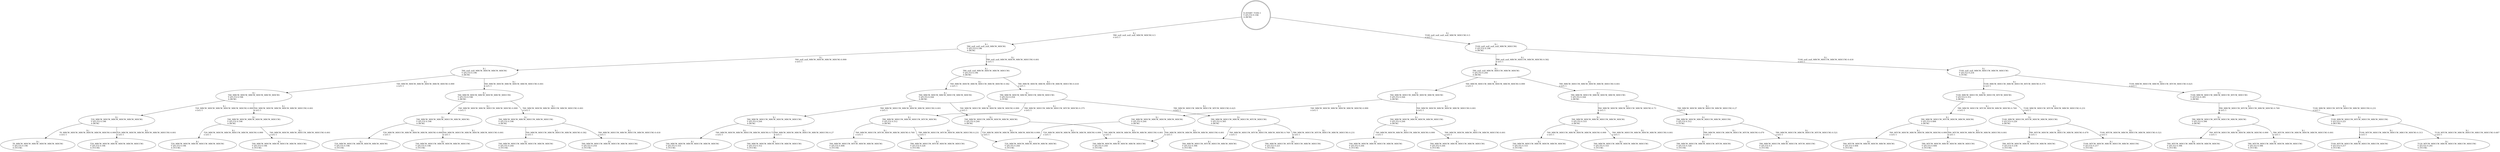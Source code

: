 digraph G
{
root [label="X (START_T100) 1\lY (Z5,Y3) 0.196\lA (RCW)\l" shape=doublecircle labeljust="l"];
x1027row1 [label="X (\nT60_MRCW_MHCW_MRCW_MHCW_MRCW_MHCCW)\lY (Z5,Y5) 0.244\lA (RCW)\l"];
x4098row0 [label="X (\nT80_null_null_null_null_MRCW_MHCW)\lY (Z5,Y3) 0.196\lA (RCW)\l"];
x4099row0 [label="X (\nT100_null_null_null_null_MRCW_MHCCW)\lY (Z5,Y3) 0.196\lA (RCW)\l"];
x4106row0 [label="X (\nT60_null_null_MRCW_MHCW_MRCW_MHCW)\lY (Z5,Y3) 0.196\lA (RCW)\l"];
x4107row0 [label="X (\nT80_null_null_MRCW_MHCW_MRCW_MHCCW)\lY (Z5,Y3) 0.196\lA (RCW)\l"];
x1026row0 [label="X (\nT40_MRCW_MHCW_MRCW_MHCW_MRCW_MHCW)\lY (Z5,Y3) 0.196\lA (RCW)\l"];
x1027row0 [label="X (\nT60_MRCW_MHCW_MRCW_MHCW_MRCW_MHCCW)\lY (Z5,Y3) 0.196\lA (RCW)\l"];
x514row0 [label="X (\nT20_MRCW_MHCW_MRCW_MHCW_MRCW_MHCW)\lY (Z5,Y3) 0.196\lA (RCW)\l"];
x515row0 [label="X (\nT40_MRCW_MHCW_MRCW_MHCW_MRCW_MHCCW)\lY (Z5,Y3) 0.196\lA (RCW)\l"];
x2row0 [label="X (\nT0_MRCW_MHCW_MRCW_MHCW_MRCW_MHCW)\lY (Z5,Y3) 0.196\lA (TCCW)\l"];
x3row0 [label="X (\nT20_MRCW_MHCW_MRCW_MHCW_MRCW_MHCCW)\lY (Z5,Y3) 0.196\lA (TCCW)\l"];
x522row0 [label="X (\nT20_MRCW_MHCW_MRCW_MHCCW_MRCW_MHCW)\lY (Z5,Y3) 0.196\lA (TCCW)\l"];
x523row0 [label="X (\nT40_MRCW_MHCW_MRCW_MHCCW_MRCW_MHCCW)\lY (Z5,Y3) 0.196\lA (TCCW)\l"];
x1034row0 [label="X (\nT40_MRCW_MHCW_MRCW_MHCCW_MRCW_MHCW)\lY (Z5,Y3) 0.196\lA (RCW)\l"];
x1035row0 [label="X (\nT60_MRCW_MHCW_MRCW_MHCCW_MRCW_MHCCW)\lY (Z5,Y3) 0.196\lA (RCW)\l"];
x578row0 [label="X (\nT20_MRCW_MHCCW_MRCW_MHCW_MRCW_MHCW)\lY (Z5,Y3) 0.196\lA (TCCW)\l"];
x579row0 [label="X (\nT40_MRCW_MHCCW_MRCW_MHCW_MRCW_MHCCW)\lY (Z5,Y3) 0.196\lA (TCCW)\l"];
x1098row0 [label="X (\nT40_MRCW_MHCCW_MRCW_MHCCW_MRCW_MHCW)\lY (Z5,Y5) 0.244\lA (TCCW)\l"];
x1099row0 [label="X (\nT60_MRCW_MHCCW_MRCW_MHCCW_MRCW_MHCCW)\lY (Z5,Y2) 0.254\lA (TCCW)\l"];
x1546row0 [label="X (\nT60_MRCW_MHCW_MRCW_MHCCW_MRCW_MHCW)\lY (Z5,Y5) 0.244\lA (RCW)\l"];
x1547row0 [label="X (\nT80_MRCW_MHCW_MRCW_MHCCW_MRCW_MHCCW)\lY (Z5,Y2) 0.254\lA (TCW)\l"];
x1090row0 [label="X (\nT40_MRCW_MHCCW_MRCW_MHCW_MRCW_MHCW)\lY (Z5,Y5) 0.244\lA (RCW)\l"];
x1091row0 [label="X (\nT60_MRCW_MHCCW_MRCW_MHCW_MRCW_MHCCW)\lY (Z5,Y5) 0.244\lA (RCW)\l"];
x514row1 [label="X (\nT20_MRCW_MHCW_MRCW_MHCW_MRCW_MHCW)\lY (Z5,Y5) 0.244\lA (TCCW)\l"];
x515row1 [label="X (\nT40_MRCW_MHCW_MRCW_MHCW_MRCW_MHCCW)\lY (Z5,Y5) 0.244\lA (TCCW)\l"];
x1034row1 [label="X (\nT40_MRCW_MHCW_MRCW_MHCCW_MRCW_MHCW)\lY (Z5,Y5) 0.333\lA (TCCW)\l"];
x1035row1 [label="X (\nT60_MRCW_MHCW_MRCW_MHCCW_MRCW_MHCCW)\lY (Z5,Y3) 0.312\lA (TCCW)\l"];
x1614row0 [label="X (\nT80_MRCW_MHCCW_MRCW_MHCCW_MTCW_MHCW)\lY (Z5,Y3) 0.312\lA (RCW)\l"];
x1615row0 [label="X (\nT80_MRCW_MHCCW_MRCW_MHCCW_MTCW_MHCCW)\lY (Z5,Y2) 0.305\lA (RCW)\l"];
x1634row0 [label="X (\nT60_MRCW_MHCCW_MTCW_MHCW_MRCW_MHCW)\lY (Z5,Y3) 0.406\lA (TCCW)\l"];
x1635row0 [label="X (\nT80_MRCW_MHCCW_MTCW_MHCW_MRCW_MHCCW)\lY (Z3,Y3) 0.226\lA (TCCW)\l"];
x1642row0 [label="X (\nT60_MRCW_MHCCW_MTCW_MHCCW_MRCW_MHCW)\lY (Z5,Y2) 0.396\lA (TCCW)\l"];
x1643row0 [label="X (\nT80_MRCW_MHCCW_MTCW_MHCCW_MRCW_MHCCW)\lY (Z3,Y2) 0.221\lA (TCCW)\l"];
x4178row0 [label="X (\nT80_null_null_MRCW_MHCCW_MRCW_MHCW)\lY (Z5,Y5) 0.244\lA (RCW)\l"];
x4179row0 [label="X (\nT100_null_null_MRCW_MHCCW_MRCW_MHCCW)\lY (Z5,Y2) 0.254\lA (TCW)\l"];
x1602row0 [label="X (\nT60_MRCW_MHCCW_MRCW_MHCW_MRCW_MHCW)\lY (Z5,Y5) 0.244\lA (RCW)\l"];
x1603row0 [label="X (\nT80_MRCW_MHCCW_MRCW_MHCW_MRCW_MHCCW)\lY (Z5,Y5) 0.244\lA (RCW)\l"];
x1026row1 [label="X (\nT40_MRCW_MHCW_MRCW_MHCW_MRCW_MHCW)\lY (Z5,Y5) 0.244\lA (RCW)\l"];
x1546row1 [label="X (\nT60_MRCW_MHCW_MRCW_MHCCW_MRCW_MHCW)\lY (Z5,Y5) 0.333\lA (RCW)\l"];
x1547row1 [label="X (\nT80_MRCW_MHCW_MRCW_MHCCW_MRCW_MHCCW)\lY (Z5,Y3) 0.312\lA (TCW)\l"];
x1034row2 [label="X (\nT40_MRCW_MHCW_MRCW_MHCCW_MRCW_MHCW)\lY (Z5,Y5) 0.244\lA (TCCW)\l"];
x1035row2 [label="X (\nT60_MRCW_MHCW_MRCW_MHCCW_MRCW_MHCCW)\lY (Z5,Y5) 0.244\lA (TCCW)\l"];
x1090row1 [label="X (\nT40_MRCW_MHCCW_MRCW_MHCW_MRCW_MHCW)\lY (Z5,Y5) 0.333\lA (TCCW)\l"];
x1091row1 [label="X (\nT60_MRCW_MHCCW_MRCW_MHCW_MRCW_MHCCW)\lY (Z5,Y5) 0.333\lA (TCCW)\l"];
x1794row0 [label="X (\nT60_MTCW_MHCW_MRCW_MHCW_MRCW_MHCW)\lY (Z5,Y3) 0.406\lA (TCCW)\l"];
x1614row1 [label="X (\nT80_MRCW_MHCCW_MRCW_MHCCW_MTCW_MHCW)\lY (Z5,Y3) 0.326\lA (TCCW)\l"];
x1615row1 [label="X (\nT80_MRCW_MHCCW_MRCW_MHCCW_MTCW_MHCCW)\lY (Z5,Y3) 0.3\lA (TCCW)\l"];
x2126row0 [label="X (\nT100_MRCW_MHCCW_MRCW_MHCCW_MTCW_MHCW)\lY (Z5,Y3) 0.312\lA (RCW)\l"];
x2127row0 [label="X (\nT100_MRCW_MHCCW_MRCW_MHCCW_MTCW_MHCCW)\lY (Z5,Y2) 0.305\lA (RCW)\l"];
x2146row0 [label="X (\nT80_MRCW_MHCCW_MTCW_MHCW_MRCW_MHCW)\lY (Z5,Y3) 0.406\lA (RCW)\l"];
x2147row0 [label="X (\nT100_MRCW_MHCCW_MTCW_MHCW_MRCW_MHCCW)\lY (Z3,Y3) 0.226\lA (RCW)\l"];
x1795row0 [label="X (\nT80_MTCW_MHCW_MRCW_MHCW_MRCW_MHCCW)\lY (Z5,Y3) 0.406\lA (TCCW)\l"];
x2314row0 [label="X (\nT80_MTCW_MHCW_MRCW_MHCCW_MRCW_MHCW)\lY (Z3,Y3) 0.236\lA (TCCW)\l"];
x2315row0 [label="X (\nT100_MTCW_MHCW_MRCW_MHCCW_MRCW_MHCCW)\lY (Z3,Y3) 0.217\lA (TCCW)\l"];
x2154row0 [label="X (\nT80_MRCW_MHCCW_MTCW_MHCCW_MRCW_MHCW)\lY (Z5,Y2) 0.396\lA (RCW)\l"];
x2155row0 [label="X (\nT100_MRCW_MHCCW_MTCW_MHCCW_MRCW_MHCCW)\lY (Z3,Y2) 0.221\lA (RCCW)\l"];
x1858row0 [label="X (\nT60_MTCW_MHCCW_MRCW_MHCW_MRCW_MHCW)\lY (Z5,Y2) 0.396\lA (TCCW)\l"];
x1859row0 [label="X (\nT80_MTCW_MHCCW_MRCW_MHCW_MRCW_MHCCW)\lY (Z5,Y2) 0.396\lA (TCCW)\l"];
x2380row0 [label="X (\nT100_MTCW_MHCCW_MRCW_MHCCW_MRCCW_MHCW)\lY (Z3,Y3) 0.217\lA (TCCW)\l"];
x2381row0 [label="X (\nT120_MTCW_MHCCW_MRCW_MHCCW_MRCCW_MHCCW)\lY (Z3,Y2) 0.241\lA (TCCW)\l"];
root -> x4098row0 [label="X (\nT80_null_null_null_null_MRCW_MHCW) 0.5\lo (o1) 1\l"];
root -> x4099row0 [label="X (\nT100_null_null_null_null_MRCW_MHCCW) 0.5\lo (o1) 1\l"];
x4098row0 -> x4106row0 [label="X (\nT60_null_null_MRCW_MHCW_MRCW_MHCW) 0.999\lo (o1) 1\l"];
x4098row0 -> x4107row0 [label="X (\nT80_null_null_MRCW_MHCW_MRCW_MHCCW) 0.001\lo (o1) 1\l"];
x4106row0 -> x1026row0 [label="X (\nT40_MRCW_MHCW_MRCW_MHCW_MRCW_MHCW) 0.999\lo (o1) 1\l"];
x4106row0 -> x1027row0 [label="X (\nT60_MRCW_MHCW_MRCW_MHCW_MRCW_MHCCW) 0.001\lo (o1) 1\l"];
x1026row0 -> x514row0 [label="X (\nT20_MRCW_MHCW_MRCW_MHCW_MRCW_MHCW) 0.999\lo (o1) 1\l"];
x1026row0 -> x515row0 [label="X (\nT40_MRCW_MHCW_MRCW_MHCW_MRCW_MHCCW) 0.001\lo (o1) 1\l"];
x514row0 -> x2row0 [label="X (\nT0_MRCW_MHCW_MRCW_MHCW_MRCW_MHCW) 0.999\lo (o1) 1\l"];
x514row0 -> x3row0 [label="X (\nT20_MRCW_MHCW_MRCW_MHCW_MRCW_MHCCW) 0.001\lo (o1) 1\l"];
x515row0 -> x522row0 [label="X (\nT20_MRCW_MHCW_MRCW_MHCCW_MRCW_MHCW) 0.999\lo (o1) 1\l"];
x515row0 -> x523row0 [label="X (\nT40_MRCW_MHCW_MRCW_MHCCW_MRCW_MHCCW) 0.001\lo (o1) 1\l"];
x1027row0 -> x1034row0 [label="X (\nT40_MRCW_MHCW_MRCW_MHCCW_MRCW_MHCW) 0.999\lo (o1) 1\l"];
x1027row0 -> x1035row0 [label="X (\nT60_MRCW_MHCW_MRCW_MHCCW_MRCW_MHCCW) 0.001\lo (o1) 1\l"];
x1034row0 -> x578row0 [label="X (\nT20_MRCW_MHCCW_MRCW_MHCW_MRCW_MHCW) 0.999\lo (o1) 1\l"];
x1034row0 -> x579row0 [label="X (\nT40_MRCW_MHCCW_MRCW_MHCW_MRCW_MHCCW) 0.001\lo (o1) 1\l"];
x1035row0 -> x1098row0 [label="X (\nT40_MRCW_MHCCW_MRCW_MHCCW_MRCW_MHCW) 0.582\lo (o1) 1\l"];
x1035row0 -> x1099row0 [label="X (\nT60_MRCW_MHCCW_MRCW_MHCCW_MRCW_MHCCW) 0.418\lo (o1) 1\l"];
x4107row0 -> x1546row0 [label="X (\nT60_MRCW_MHCW_MRCW_MHCCW_MRCW_MHCW) 0.582\lo (o1) 1\l"];
x4107row0 -> x1547row0 [label="X (\nT80_MRCW_MHCW_MRCW_MHCCW_MRCW_MHCCW) 0.418\lo (o1) 1\l"];
x1546row0 -> x1090row0 [label="X (\nT40_MRCW_MHCCW_MRCW_MHCW_MRCW_MHCW) 0.999\lo (o1) 1\l"];
x1546row0 -> x1091row0 [label="X (\nT60_MRCW_MHCCW_MRCW_MHCW_MRCW_MHCCW) 0.001\lo (o1) 1\l"];
x1090row0 -> x514row1 [label="X (\nT20_MRCW_MHCW_MRCW_MHCW_MRCW_MHCW) 0.999\lo (o1) 1\l"];
x1090row0 -> x515row1 [label="X (\nT40_MRCW_MHCW_MRCW_MHCW_MRCW_MHCCW) 0.001\lo (o1) 1\l"];
x1091row0 -> x1034row1 [label="X (\nT40_MRCW_MHCW_MRCW_MHCCW_MRCW_MHCW) 0.73\lo (o1) 1\l"];
x1091row0 -> x1035row1 [label="X (\nT60_MRCW_MHCW_MRCW_MHCCW_MRCW_MHCCW) 0.27\lo (o1) 1\l"];
x1547row0 -> x1614row0 [label="X (\nT80_MRCW_MHCCW_MRCW_MHCCW_MTCW_MHCW) 0.375\lo (o1) 1\l"];
x1547row0 -> x1615row0 [label="X (\nT80_MRCW_MHCCW_MRCW_MHCCW_MTCW_MHCCW) 0.625\lo (o1) 1\l"];
x1614row0 -> x1634row0 [label="X (\nT60_MRCW_MHCCW_MTCW_MHCW_MRCW_MHCW) 0.769\lo (o1) 1\l"];
x1614row0 -> x1635row0 [label="X (\nT80_MRCW_MHCCW_MTCW_MHCW_MRCW_MHCCW) 0.231\lo (o1) 1\l"];
x1615row0 -> x1642row0 [label="X (\nT60_MRCW_MHCCW_MTCW_MHCCW_MRCW_MHCW) 0.769\lo (o1) 1\l"];
x1615row0 -> x1643row0 [label="X (\nT80_MRCW_MHCCW_MTCW_MHCCW_MRCW_MHCCW) 0.231\lo (o1) 1\l"];
x4099row0 -> x4178row0 [label="X (\nT80_null_null_MRCW_MHCCW_MRCW_MHCW) 0.582\lo (o1) 1\l"];
x4099row0 -> x4179row0 [label="X (\nT100_null_null_MRCW_MHCCW_MRCW_MHCCW) 0.418\lo (o1) 1\l"];
x4178row0 -> x1602row0 [label="X (\nT60_MRCW_MHCCW_MRCW_MHCW_MRCW_MHCW) 0.999\lo (o1) 1\l"];
x4178row0 -> x1603row0 [label="X (\nT80_MRCW_MHCCW_MRCW_MHCW_MRCW_MHCCW) 0.001\lo (o1) 1\l"];
x1602row0 -> x1026row1 [label="X (\nT40_MRCW_MHCW_MRCW_MHCW_MRCW_MHCW) 0.999\lo (o1) 1\l"];
x1602row0 -> x1027row1 [label="X (\nT60_MRCW_MHCW_MRCW_MHCW_MRCW_MHCCW) 0.001\lo (o1) 1\l"];
x1026row1 -> x514row1 [label="X (\nT20_MRCW_MHCW_MRCW_MHCW_MRCW_MHCW) 0.999\lo (o1) 1\l"];
x1026row1 -> x515row1 [label="X (\nT40_MRCW_MHCW_MRCW_MHCW_MRCW_MHCCW) 0.001\lo (o1) 1\l"];
x1027row1 -> x1034row2 [label="X (\nT40_MRCW_MHCW_MRCW_MHCCW_MRCW_MHCW) 0.999\lo (o1) 1\l"];
x1027row1 -> x1035row2 [label="X (\nT60_MRCW_MHCW_MRCW_MHCCW_MRCW_MHCCW) 0.001\lo (o1) 1\l"];
x1603row0 -> x1546row1 [label="X (\nT60_MRCW_MHCW_MRCW_MHCCW_MRCW_MHCW) 0.73\lo (o1) 1\l"];
x1603row0 -> x1547row1 [label="X (\nT80_MRCW_MHCW_MRCW_MHCCW_MRCW_MHCCW) 0.27\lo (o1) 1\l"];
x1546row1 -> x1090row1 [label="X (\nT40_MRCW_MHCCW_MRCW_MHCW_MRCW_MHCW) 0.999\lo (o1) 1\l"];
x1546row1 -> x1091row1 [label="X (\nT60_MRCW_MHCCW_MRCW_MHCW_MRCW_MHCCW) 0.001\lo (o1) 1\l"];
x1547row1 -> x1614row1 [label="X (\nT80_MRCW_MHCCW_MRCW_MHCCW_MTCW_MHCW) 0.479\lo (o1) 1\l"];
x1547row1 -> x1615row1 [label="X (\nT80_MRCW_MHCCW_MRCW_MHCCW_MTCW_MHCCW) 0.521\lo (o1) 1\l"];
x4179row0 -> x2126row0 [label="X (\nT100_MRCW_MHCCW_MRCW_MHCCW_MTCW_MHCW) 0.375\lo (o1) 1\l"];
x4179row0 -> x2127row0 [label="X (\nT100_MRCW_MHCCW_MRCW_MHCCW_MTCW_MHCCW) 0.625\lo (o1) 1\l"];
x2126row0 -> x2146row0 [label="X (\nT80_MRCW_MHCCW_MTCW_MHCW_MRCW_MHCW) 0.769\lo (o1) 1\l"];
x2126row0 -> x2147row0 [label="X (\nT100_MRCW_MHCCW_MTCW_MHCW_MRCW_MHCCW) 0.231\lo (o1) 1\l"];
x2146row0 -> x1794row0 [label="X (\nT60_MTCW_MHCW_MRCW_MHCW_MRCW_MHCW) 0.999\lo (o1) 1\l"];
x2146row0 -> x1795row0 [label="X (\nT80_MTCW_MHCW_MRCW_MHCW_MRCW_MHCCW) 0.001\lo (o1) 1\l"];
x2147row0 -> x2314row0 [label="X (\nT80_MTCW_MHCW_MRCW_MHCCW_MRCW_MHCW) 0.479\lo (o1) 1\l"];
x2147row0 -> x2315row0 [label="X (\nT100_MTCW_MHCW_MRCW_MHCCW_MRCW_MHCCW) 0.521\lo (o1) 1\l"];
x2127row0 -> x2154row0 [label="X (\nT80_MRCW_MHCCW_MTCW_MHCCW_MRCW_MHCW) 0.769\lo (o1) 1\l"];
x2127row0 -> x2155row0 [label="X (\nT100_MRCW_MHCCW_MTCW_MHCCW_MRCW_MHCCW) 0.231\lo (o1) 1\l"];
x2154row0 -> x1858row0 [label="X (\nT60_MTCW_MHCCW_MRCW_MHCW_MRCW_MHCW) 0.999\lo (o1) 1\l"];
x2154row0 -> x1859row0 [label="X (\nT80_MTCW_MHCCW_MRCW_MHCW_MRCW_MHCCW) 0.001\lo (o1) 1\l"];
x2155row0 -> x2380row0 [label="X (\nT100_MTCW_MHCCW_MRCW_MHCCW_MRCCW_MHCW) 0.313\lo (o1) 1\l"];
x2155row0 -> x2381row0 [label="X (\nT120_MTCW_MHCCW_MRCW_MHCCW_MRCCW_MHCCW) 0.687\lo (o1) 1\l"];
}

